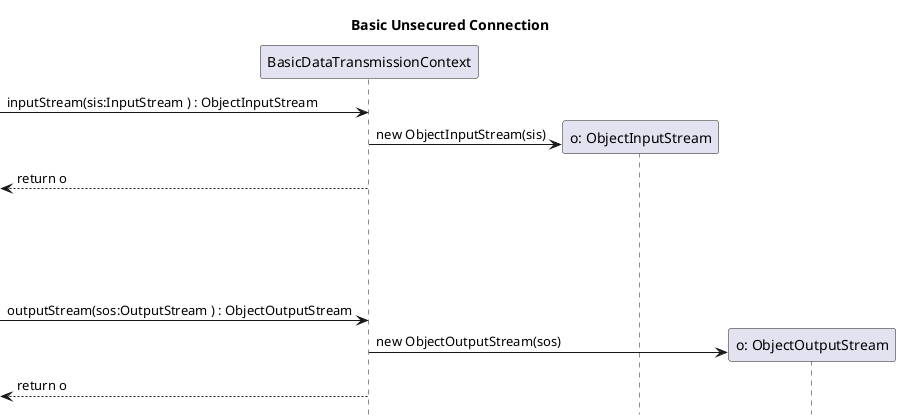@startuml us06.1_design_bdtc.png

title Basic Unsecured Connection
hide footbox
participant BasicDataTransmissionContext

-> BasicDataTransmissionContext : inputStream(sis:InputStream ) : ObjectInputStream
create "o: ObjectInputStream" as ObjectInputStream
    BasicDataTransmissionContext -> ObjectInputStream :new ObjectInputStream(sis)
<-- BasicDataTransmissionContext: return o
||100||
-> BasicDataTransmissionContext : outputStream(sos:OutputStream ) : ObjectOutputStream
create "o: ObjectOutputStream" as ObjectOutputStream
    BasicDataTransmissionContext -> ObjectOutputStream :new ObjectOutputStream(sos)
<-- BasicDataTransmissionContext: return o

@enduml